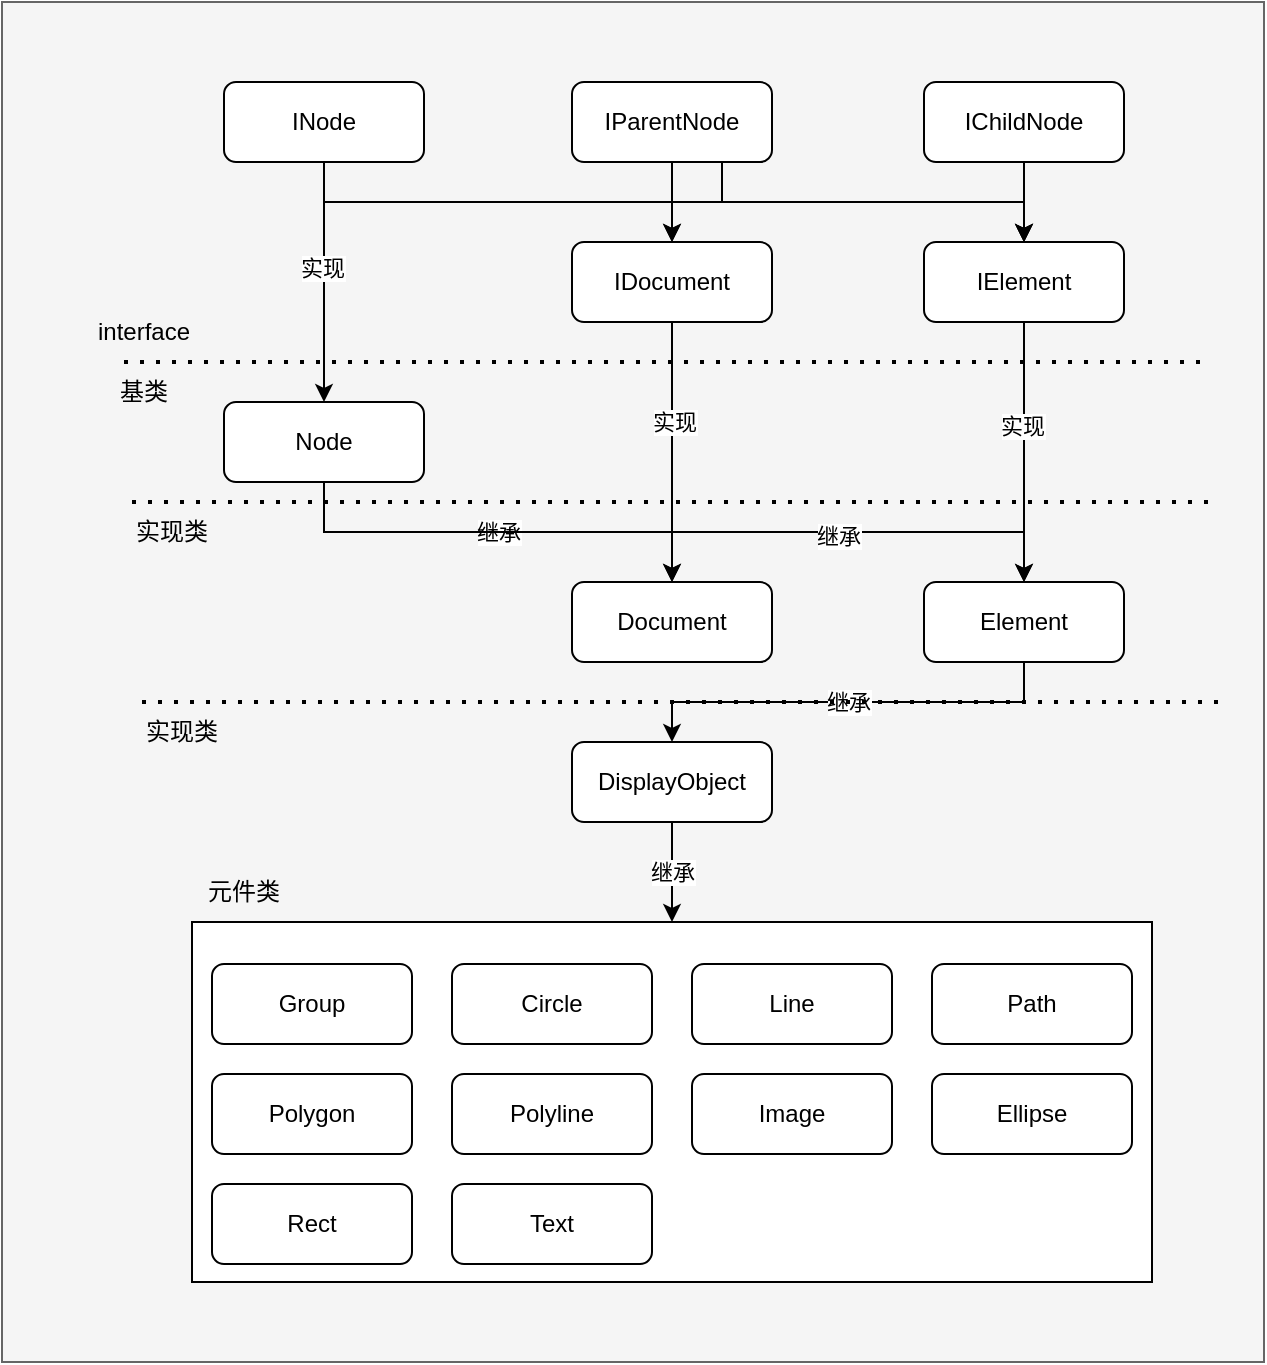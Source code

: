 <mxfile version="21.1.5" type="github">
  <diagram name="第 1 页" id="zwDnVUA_XocZZC7smpAX">
    <mxGraphModel dx="954" dy="616" grid="1" gridSize="10" guides="1" tooltips="1" connect="1" arrows="1" fold="1" page="1" pageScale="1" pageWidth="827" pageHeight="1169" math="0" shadow="0">
      <root>
        <mxCell id="0" />
        <mxCell id="1" parent="0" />
        <mxCell id="UcRj-BzHn_4Ec7ohRrHV-49" value="" style="rounded=0;whiteSpace=wrap;html=1;fillColor=#f5f5f5;strokeColor=#666666;fontColor=#333333;" vertex="1" parent="1">
          <mxGeometry x="29" y="70" width="631" height="680" as="geometry" />
        </mxCell>
        <mxCell id="UcRj-BzHn_4Ec7ohRrHV-45" value="" style="rounded=0;whiteSpace=wrap;html=1;" vertex="1" parent="1">
          <mxGeometry x="124" y="530" width="480" height="180" as="geometry" />
        </mxCell>
        <mxCell id="UcRj-BzHn_4Ec7ohRrHV-10" style="edgeStyle=orthogonalEdgeStyle;rounded=0;orthogonalLoop=1;jettySize=auto;html=1;exitX=0.5;exitY=1;exitDx=0;exitDy=0;entryX=0.5;entryY=0;entryDx=0;entryDy=0;" edge="1" parent="1" source="UcRj-BzHn_4Ec7ohRrHV-1" target="UcRj-BzHn_4Ec7ohRrHV-8">
          <mxGeometry relative="1" as="geometry" />
        </mxCell>
        <mxCell id="UcRj-BzHn_4Ec7ohRrHV-12" style="edgeStyle=orthogonalEdgeStyle;rounded=0;orthogonalLoop=1;jettySize=auto;html=1;exitX=0.5;exitY=1;exitDx=0;exitDy=0;" edge="1" parent="1" source="UcRj-BzHn_4Ec7ohRrHV-1" target="UcRj-BzHn_4Ec7ohRrHV-7">
          <mxGeometry relative="1" as="geometry" />
        </mxCell>
        <mxCell id="UcRj-BzHn_4Ec7ohRrHV-20" style="edgeStyle=orthogonalEdgeStyle;rounded=0;orthogonalLoop=1;jettySize=auto;html=1;exitX=0.5;exitY=1;exitDx=0;exitDy=0;entryX=0.5;entryY=0;entryDx=0;entryDy=0;" edge="1" parent="1" source="UcRj-BzHn_4Ec7ohRrHV-1" target="UcRj-BzHn_4Ec7ohRrHV-4">
          <mxGeometry relative="1" as="geometry" />
        </mxCell>
        <mxCell id="UcRj-BzHn_4Ec7ohRrHV-21" value="实现" style="edgeLabel;html=1;align=center;verticalAlign=middle;resizable=0;points=[];" vertex="1" connectable="0" parent="UcRj-BzHn_4Ec7ohRrHV-20">
          <mxGeometry x="-0.117" y="-1" relative="1" as="geometry">
            <mxPoint as="offset" />
          </mxGeometry>
        </mxCell>
        <mxCell id="UcRj-BzHn_4Ec7ohRrHV-1" value="INode" style="rounded=1;whiteSpace=wrap;html=1;" vertex="1" parent="1">
          <mxGeometry x="140" y="110" width="100" height="40" as="geometry" />
        </mxCell>
        <mxCell id="UcRj-BzHn_4Ec7ohRrHV-14" style="edgeStyle=orthogonalEdgeStyle;rounded=0;orthogonalLoop=1;jettySize=auto;html=1;exitX=0.5;exitY=1;exitDx=0;exitDy=0;entryX=0.5;entryY=0;entryDx=0;entryDy=0;" edge="1" parent="1" source="UcRj-BzHn_4Ec7ohRrHV-2" target="UcRj-BzHn_4Ec7ohRrHV-7">
          <mxGeometry relative="1" as="geometry" />
        </mxCell>
        <mxCell id="UcRj-BzHn_4Ec7ohRrHV-2" value="IChildNode" style="rounded=1;whiteSpace=wrap;html=1;" vertex="1" parent="1">
          <mxGeometry x="490" y="110" width="100" height="40" as="geometry" />
        </mxCell>
        <mxCell id="UcRj-BzHn_4Ec7ohRrHV-11" style="edgeStyle=orthogonalEdgeStyle;rounded=0;orthogonalLoop=1;jettySize=auto;html=1;exitX=0.5;exitY=1;exitDx=0;exitDy=0;" edge="1" parent="1" source="UcRj-BzHn_4Ec7ohRrHV-3">
          <mxGeometry relative="1" as="geometry">
            <mxPoint x="364" y="190" as="targetPoint" />
          </mxGeometry>
        </mxCell>
        <mxCell id="UcRj-BzHn_4Ec7ohRrHV-13" style="edgeStyle=orthogonalEdgeStyle;rounded=0;orthogonalLoop=1;jettySize=auto;html=1;exitX=0.75;exitY=1;exitDx=0;exitDy=0;entryX=0.5;entryY=0;entryDx=0;entryDy=0;" edge="1" parent="1" source="UcRj-BzHn_4Ec7ohRrHV-3" target="UcRj-BzHn_4Ec7ohRrHV-7">
          <mxGeometry relative="1" as="geometry" />
        </mxCell>
        <mxCell id="UcRj-BzHn_4Ec7ohRrHV-3" value="IParentNode" style="rounded=1;whiteSpace=wrap;html=1;" vertex="1" parent="1">
          <mxGeometry x="314" y="110" width="100" height="40" as="geometry" />
        </mxCell>
        <mxCell id="UcRj-BzHn_4Ec7ohRrHV-27" value="继承" style="edgeStyle=orthogonalEdgeStyle;rounded=0;orthogonalLoop=1;jettySize=auto;html=1;exitX=0.5;exitY=1;exitDx=0;exitDy=0;entryX=0.5;entryY=0;entryDx=0;entryDy=0;" edge="1" parent="1" source="UcRj-BzHn_4Ec7ohRrHV-4" target="UcRj-BzHn_4Ec7ohRrHV-5">
          <mxGeometry relative="1" as="geometry" />
        </mxCell>
        <mxCell id="UcRj-BzHn_4Ec7ohRrHV-28" style="edgeStyle=orthogonalEdgeStyle;rounded=0;orthogonalLoop=1;jettySize=auto;html=1;exitX=0.5;exitY=1;exitDx=0;exitDy=0;" edge="1" parent="1" source="UcRj-BzHn_4Ec7ohRrHV-4" target="UcRj-BzHn_4Ec7ohRrHV-6">
          <mxGeometry relative="1" as="geometry" />
        </mxCell>
        <mxCell id="UcRj-BzHn_4Ec7ohRrHV-30" value="继承" style="edgeLabel;html=1;align=center;verticalAlign=middle;resizable=0;points=[];" vertex="1" connectable="0" parent="UcRj-BzHn_4Ec7ohRrHV-28">
          <mxGeometry x="0.41" y="-2" relative="1" as="geometry">
            <mxPoint as="offset" />
          </mxGeometry>
        </mxCell>
        <mxCell id="UcRj-BzHn_4Ec7ohRrHV-4" value="Node" style="rounded=1;whiteSpace=wrap;html=1;" vertex="1" parent="1">
          <mxGeometry x="140" y="270" width="100" height="40" as="geometry" />
        </mxCell>
        <mxCell id="UcRj-BzHn_4Ec7ohRrHV-5" value="Document" style="rounded=1;whiteSpace=wrap;html=1;" vertex="1" parent="1">
          <mxGeometry x="314" y="360" width="100" height="40" as="geometry" />
        </mxCell>
        <mxCell id="UcRj-BzHn_4Ec7ohRrHV-34" value="继承" style="edgeStyle=orthogonalEdgeStyle;rounded=0;orthogonalLoop=1;jettySize=auto;html=1;exitX=0.5;exitY=1;exitDx=0;exitDy=0;entryX=0.5;entryY=0;entryDx=0;entryDy=0;" edge="1" parent="1" source="UcRj-BzHn_4Ec7ohRrHV-6" target="UcRj-BzHn_4Ec7ohRrHV-31">
          <mxGeometry relative="1" as="geometry" />
        </mxCell>
        <mxCell id="UcRj-BzHn_4Ec7ohRrHV-6" value="Element" style="rounded=1;whiteSpace=wrap;html=1;" vertex="1" parent="1">
          <mxGeometry x="490" y="360" width="100" height="40" as="geometry" />
        </mxCell>
        <mxCell id="UcRj-BzHn_4Ec7ohRrHV-23" style="edgeStyle=orthogonalEdgeStyle;rounded=0;orthogonalLoop=1;jettySize=auto;html=1;exitX=0.5;exitY=1;exitDx=0;exitDy=0;" edge="1" parent="1" source="UcRj-BzHn_4Ec7ohRrHV-7" target="UcRj-BzHn_4Ec7ohRrHV-6">
          <mxGeometry relative="1" as="geometry" />
        </mxCell>
        <mxCell id="UcRj-BzHn_4Ec7ohRrHV-25" value="实现" style="edgeLabel;html=1;align=center;verticalAlign=middle;resizable=0;points=[];" vertex="1" connectable="0" parent="UcRj-BzHn_4Ec7ohRrHV-23">
          <mxGeometry x="-0.2" y="-1" relative="1" as="geometry">
            <mxPoint as="offset" />
          </mxGeometry>
        </mxCell>
        <mxCell id="UcRj-BzHn_4Ec7ohRrHV-7" value="IElement" style="rounded=1;whiteSpace=wrap;html=1;" vertex="1" parent="1">
          <mxGeometry x="490" y="190" width="100" height="40" as="geometry" />
        </mxCell>
        <mxCell id="UcRj-BzHn_4Ec7ohRrHV-22" style="edgeStyle=orthogonalEdgeStyle;rounded=0;orthogonalLoop=1;jettySize=auto;html=1;exitX=0.5;exitY=1;exitDx=0;exitDy=0;entryX=0.5;entryY=0;entryDx=0;entryDy=0;" edge="1" parent="1" source="UcRj-BzHn_4Ec7ohRrHV-8" target="UcRj-BzHn_4Ec7ohRrHV-5">
          <mxGeometry relative="1" as="geometry" />
        </mxCell>
        <mxCell id="UcRj-BzHn_4Ec7ohRrHV-24" value="实现" style="edgeLabel;html=1;align=center;verticalAlign=middle;resizable=0;points=[];" vertex="1" connectable="0" parent="UcRj-BzHn_4Ec7ohRrHV-22">
          <mxGeometry x="-0.231" y="1" relative="1" as="geometry">
            <mxPoint as="offset" />
          </mxGeometry>
        </mxCell>
        <mxCell id="UcRj-BzHn_4Ec7ohRrHV-8" value="IDocument" style="rounded=1;whiteSpace=wrap;html=1;" vertex="1" parent="1">
          <mxGeometry x="314" y="190" width="100" height="40" as="geometry" />
        </mxCell>
        <mxCell id="UcRj-BzHn_4Ec7ohRrHV-15" value="" style="endArrow=none;dashed=1;html=1;dashPattern=1 3;strokeWidth=2;rounded=0;" edge="1" parent="1">
          <mxGeometry width="50" height="50" relative="1" as="geometry">
            <mxPoint x="90" y="250" as="sourcePoint" />
            <mxPoint x="630" y="250" as="targetPoint" />
          </mxGeometry>
        </mxCell>
        <mxCell id="UcRj-BzHn_4Ec7ohRrHV-16" value="interface" style="text;html=1;strokeColor=none;fillColor=none;align=center;verticalAlign=middle;whiteSpace=wrap;rounded=0;" vertex="1" parent="1">
          <mxGeometry x="70" y="220" width="60" height="30" as="geometry" />
        </mxCell>
        <mxCell id="UcRj-BzHn_4Ec7ohRrHV-17" value="基类" style="text;html=1;strokeColor=none;fillColor=none;align=center;verticalAlign=middle;whiteSpace=wrap;rounded=0;" vertex="1" parent="1">
          <mxGeometry x="70" y="250" width="60" height="30" as="geometry" />
        </mxCell>
        <mxCell id="UcRj-BzHn_4Ec7ohRrHV-18" value="" style="endArrow=none;dashed=1;html=1;dashPattern=1 3;strokeWidth=2;rounded=0;" edge="1" parent="1">
          <mxGeometry width="50" height="50" relative="1" as="geometry">
            <mxPoint x="94" y="320" as="sourcePoint" />
            <mxPoint x="634" y="320" as="targetPoint" />
          </mxGeometry>
        </mxCell>
        <mxCell id="UcRj-BzHn_4Ec7ohRrHV-19" value="实现类" style="text;html=1;strokeColor=none;fillColor=none;align=center;verticalAlign=middle;whiteSpace=wrap;rounded=0;" vertex="1" parent="1">
          <mxGeometry x="84" y="320" width="60" height="30" as="geometry" />
        </mxCell>
        <mxCell id="UcRj-BzHn_4Ec7ohRrHV-47" value="继承" style="edgeStyle=orthogonalEdgeStyle;rounded=0;orthogonalLoop=1;jettySize=auto;html=1;exitX=0.5;exitY=1;exitDx=0;exitDy=0;entryX=0.5;entryY=0;entryDx=0;entryDy=0;" edge="1" parent="1" source="UcRj-BzHn_4Ec7ohRrHV-31" target="UcRj-BzHn_4Ec7ohRrHV-45">
          <mxGeometry relative="1" as="geometry" />
        </mxCell>
        <mxCell id="UcRj-BzHn_4Ec7ohRrHV-31" value="DisplayObject" style="rounded=1;whiteSpace=wrap;html=1;" vertex="1" parent="1">
          <mxGeometry x="314" y="440" width="100" height="40" as="geometry" />
        </mxCell>
        <mxCell id="UcRj-BzHn_4Ec7ohRrHV-32" value="" style="endArrow=none;dashed=1;html=1;dashPattern=1 3;strokeWidth=2;rounded=0;" edge="1" parent="1">
          <mxGeometry width="50" height="50" relative="1" as="geometry">
            <mxPoint x="99" y="420" as="sourcePoint" />
            <mxPoint x="639" y="420" as="targetPoint" />
          </mxGeometry>
        </mxCell>
        <mxCell id="UcRj-BzHn_4Ec7ohRrHV-33" value="实现类" style="text;html=1;strokeColor=none;fillColor=none;align=center;verticalAlign=middle;whiteSpace=wrap;rounded=0;" vertex="1" parent="1">
          <mxGeometry x="89" y="420" width="60" height="30" as="geometry" />
        </mxCell>
        <mxCell id="UcRj-BzHn_4Ec7ohRrHV-35" value="Group" style="rounded=1;whiteSpace=wrap;html=1;" vertex="1" parent="1">
          <mxGeometry x="134" y="551" width="100" height="40" as="geometry" />
        </mxCell>
        <mxCell id="UcRj-BzHn_4Ec7ohRrHV-36" value="Circle" style="rounded=1;whiteSpace=wrap;html=1;" vertex="1" parent="1">
          <mxGeometry x="254" y="551" width="100" height="40" as="geometry" />
        </mxCell>
        <mxCell id="UcRj-BzHn_4Ec7ohRrHV-37" value="Line" style="rounded=1;whiteSpace=wrap;html=1;" vertex="1" parent="1">
          <mxGeometry x="374" y="551" width="100" height="40" as="geometry" />
        </mxCell>
        <mxCell id="UcRj-BzHn_4Ec7ohRrHV-38" value="Path" style="rounded=1;whiteSpace=wrap;html=1;" vertex="1" parent="1">
          <mxGeometry x="494" y="551" width="100" height="40" as="geometry" />
        </mxCell>
        <mxCell id="UcRj-BzHn_4Ec7ohRrHV-39" value="Polygon" style="rounded=1;whiteSpace=wrap;html=1;" vertex="1" parent="1">
          <mxGeometry x="134" y="606" width="100" height="40" as="geometry" />
        </mxCell>
        <mxCell id="UcRj-BzHn_4Ec7ohRrHV-40" value="Polyline" style="rounded=1;whiteSpace=wrap;html=1;" vertex="1" parent="1">
          <mxGeometry x="254" y="606" width="100" height="40" as="geometry" />
        </mxCell>
        <mxCell id="UcRj-BzHn_4Ec7ohRrHV-41" value="Image" style="rounded=1;whiteSpace=wrap;html=1;" vertex="1" parent="1">
          <mxGeometry x="374" y="606" width="100" height="40" as="geometry" />
        </mxCell>
        <mxCell id="UcRj-BzHn_4Ec7ohRrHV-42" value="Ellipse" style="rounded=1;whiteSpace=wrap;html=1;" vertex="1" parent="1">
          <mxGeometry x="494" y="606" width="100" height="40" as="geometry" />
        </mxCell>
        <mxCell id="UcRj-BzHn_4Ec7ohRrHV-43" value="Rect" style="rounded=1;whiteSpace=wrap;html=1;" vertex="1" parent="1">
          <mxGeometry x="134" y="661" width="100" height="40" as="geometry" />
        </mxCell>
        <mxCell id="UcRj-BzHn_4Ec7ohRrHV-44" value="Text" style="rounded=1;whiteSpace=wrap;html=1;" vertex="1" parent="1">
          <mxGeometry x="254" y="661" width="100" height="40" as="geometry" />
        </mxCell>
        <mxCell id="UcRj-BzHn_4Ec7ohRrHV-48" value="元件类" style="text;html=1;strokeColor=none;fillColor=none;align=center;verticalAlign=middle;whiteSpace=wrap;rounded=0;" vertex="1" parent="1">
          <mxGeometry x="120" y="500" width="60" height="30" as="geometry" />
        </mxCell>
      </root>
    </mxGraphModel>
  </diagram>
</mxfile>
